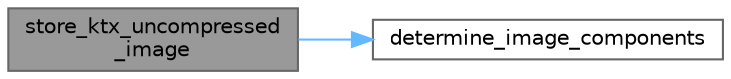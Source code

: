digraph "store_ktx_uncompressed_image"
{
 // LATEX_PDF_SIZE
  bgcolor="transparent";
  edge [fontname=Helvetica,fontsize=10,labelfontname=Helvetica,labelfontsize=10];
  node [fontname=Helvetica,fontsize=10,shape=box,height=0.2,width=0.4];
  rankdir="LR";
  Node1 [id="Node000001",label="store_ktx_uncompressed\l_image",height=0.2,width=0.4,color="gray40", fillcolor="grey60", style="filled", fontcolor="black",tooltip="Save a KTX uncompressed image using a local store routine."];
  Node1 -> Node2 [id="edge1_Node000001_Node000002",color="steelblue1",style="solid",tooltip=" "];
  Node2 [id="Node000002",label="determine_image_components",height=0.2,width=0.4,color="grey40", fillcolor="white", style="filled",URL="$astcenccli__image_8cpp.html#add1dea8ff2bad1b823a131776f37ee83",tooltip="Determine the number of active components in an image."];
}
